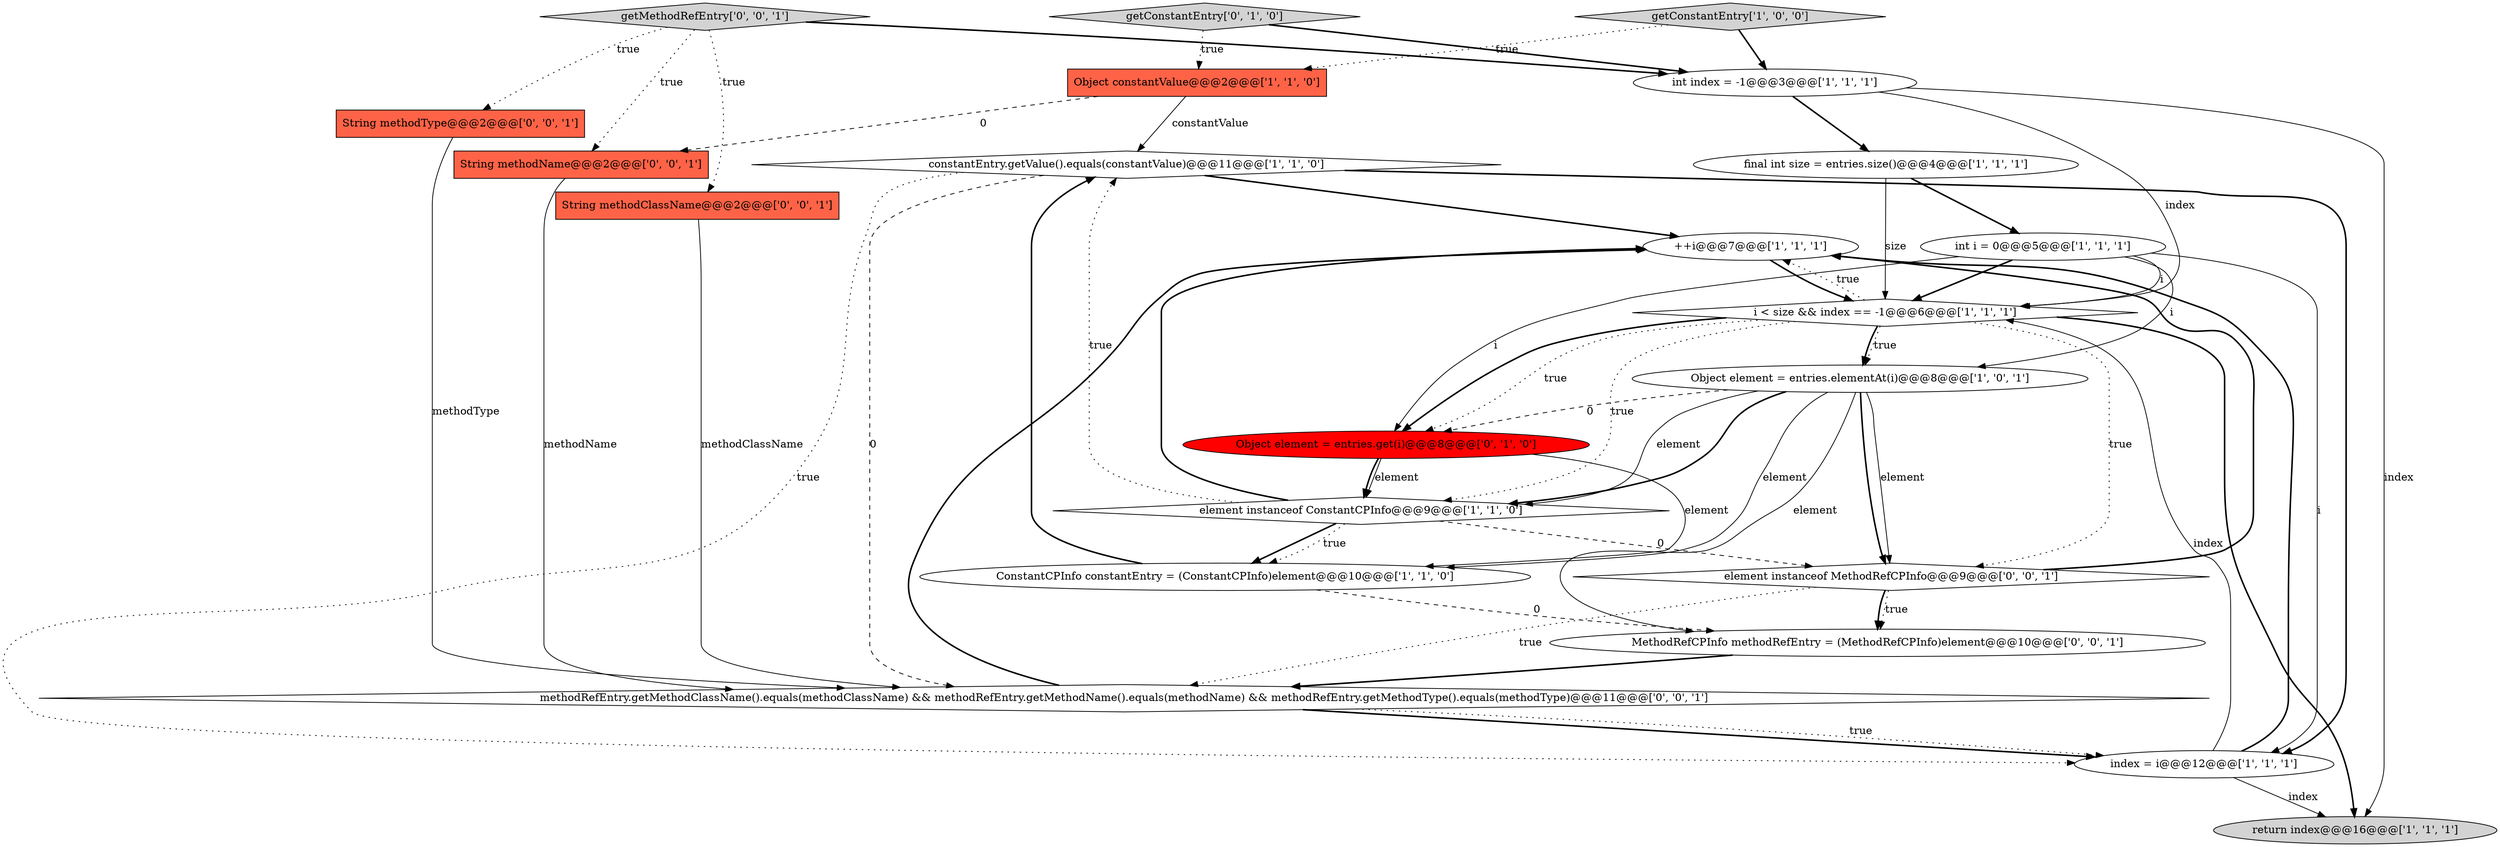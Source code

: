 digraph {
12 [style = filled, label = "getConstantEntry['1', '0', '0']", fillcolor = lightgray, shape = diamond image = "AAA0AAABBB1BBB"];
8 [style = filled, label = "ConstantCPInfo constantEntry = (ConstantCPInfo)element@@@10@@@['1', '1', '0']", fillcolor = white, shape = ellipse image = "AAA0AAABBB1BBB"];
3 [style = filled, label = "Object constantValue@@@2@@@['1', '1', '0']", fillcolor = tomato, shape = box image = "AAA0AAABBB1BBB"];
10 [style = filled, label = "return index@@@16@@@['1', '1', '1']", fillcolor = lightgray, shape = ellipse image = "AAA0AAABBB1BBB"];
17 [style = filled, label = "String methodType@@@2@@@['0', '0', '1']", fillcolor = tomato, shape = box image = "AAA0AAABBB3BBB"];
1 [style = filled, label = "int index = -1@@@3@@@['1', '1', '1']", fillcolor = white, shape = ellipse image = "AAA0AAABBB1BBB"];
16 [style = filled, label = "element instanceof MethodRefCPInfo@@@9@@@['0', '0', '1']", fillcolor = white, shape = diamond image = "AAA0AAABBB3BBB"];
2 [style = filled, label = "++i@@@7@@@['1', '1', '1']", fillcolor = white, shape = ellipse image = "AAA0AAABBB1BBB"];
11 [style = filled, label = "constantEntry.getValue().equals(constantValue)@@@11@@@['1', '1', '0']", fillcolor = white, shape = diamond image = "AAA0AAABBB1BBB"];
18 [style = filled, label = "String methodName@@@2@@@['0', '0', '1']", fillcolor = tomato, shape = box image = "AAA0AAABBB3BBB"];
9 [style = filled, label = "i < size && index == -1@@@6@@@['1', '1', '1']", fillcolor = white, shape = diamond image = "AAA0AAABBB1BBB"];
21 [style = filled, label = "methodRefEntry.getMethodClassName().equals(methodClassName) && methodRefEntry.getMethodName().equals(methodName) && methodRefEntry.getMethodType().equals(methodType)@@@11@@@['0', '0', '1']", fillcolor = white, shape = diamond image = "AAA0AAABBB3BBB"];
14 [style = filled, label = "getConstantEntry['0', '1', '0']", fillcolor = lightgray, shape = diamond image = "AAA0AAABBB2BBB"];
15 [style = filled, label = "String methodClassName@@@2@@@['0', '0', '1']", fillcolor = tomato, shape = box image = "AAA0AAABBB3BBB"];
0 [style = filled, label = "int i = 0@@@5@@@['1', '1', '1']", fillcolor = white, shape = ellipse image = "AAA0AAABBB1BBB"];
13 [style = filled, label = "Object element = entries.get(i)@@@8@@@['0', '1', '0']", fillcolor = red, shape = ellipse image = "AAA1AAABBB2BBB"];
6 [style = filled, label = "index = i@@@12@@@['1', '1', '1']", fillcolor = white, shape = ellipse image = "AAA0AAABBB1BBB"];
20 [style = filled, label = "getMethodRefEntry['0', '0', '1']", fillcolor = lightgray, shape = diamond image = "AAA0AAABBB3BBB"];
19 [style = filled, label = "MethodRefCPInfo methodRefEntry = (MethodRefCPInfo)element@@@10@@@['0', '0', '1']", fillcolor = white, shape = ellipse image = "AAA0AAABBB3BBB"];
5 [style = filled, label = "element instanceof ConstantCPInfo@@@9@@@['1', '1', '0']", fillcolor = white, shape = diamond image = "AAA0AAABBB1BBB"];
7 [style = filled, label = "final int size = entries.size()@@@4@@@['1', '1', '1']", fillcolor = white, shape = ellipse image = "AAA0AAABBB1BBB"];
4 [style = filled, label = "Object element = entries.elementAt(i)@@@8@@@['1', '0', '1']", fillcolor = white, shape = ellipse image = "AAA0AAABBB1BBB"];
15->21 [style = solid, label="methodClassName"];
4->16 [style = bold, label=""];
0->9 [style = solid, label="i"];
16->19 [style = dotted, label="true"];
5->8 [style = bold, label=""];
12->3 [style = dotted, label="true"];
8->19 [style = dashed, label="0"];
0->9 [style = bold, label=""];
13->8 [style = solid, label="element"];
21->6 [style = bold, label=""];
20->17 [style = dotted, label="true"];
0->13 [style = solid, label="i"];
3->18 [style = dashed, label="0"];
9->4 [style = bold, label=""];
11->6 [style = bold, label=""];
6->9 [style = solid, label="index"];
1->10 [style = solid, label="index"];
20->15 [style = dotted, label="true"];
17->21 [style = solid, label="methodType"];
4->16 [style = solid, label="element"];
7->0 [style = bold, label=""];
4->8 [style = solid, label="element"];
2->9 [style = bold, label=""];
0->4 [style = solid, label="i"];
9->10 [style = bold, label=""];
16->2 [style = bold, label=""];
4->5 [style = solid, label="element"];
16->19 [style = bold, label=""];
12->1 [style = bold, label=""];
3->11 [style = solid, label="constantValue"];
1->7 [style = bold, label=""];
20->1 [style = bold, label=""];
11->2 [style = bold, label=""];
14->1 [style = bold, label=""];
21->6 [style = dotted, label="true"];
4->19 [style = solid, label="element"];
21->2 [style = bold, label=""];
6->2 [style = bold, label=""];
5->16 [style = dashed, label="0"];
1->9 [style = solid, label="index"];
5->2 [style = bold, label=""];
6->10 [style = solid, label="index"];
9->5 [style = dotted, label="true"];
7->9 [style = solid, label="size"];
5->11 [style = dotted, label="true"];
11->6 [style = dotted, label="true"];
9->2 [style = dotted, label="true"];
9->13 [style = dotted, label="true"];
13->5 [style = bold, label=""];
14->3 [style = dotted, label="true"];
9->4 [style = dotted, label="true"];
20->18 [style = dotted, label="true"];
16->21 [style = dotted, label="true"];
9->16 [style = dotted, label="true"];
13->5 [style = solid, label="element"];
5->8 [style = dotted, label="true"];
4->13 [style = dashed, label="0"];
11->21 [style = dashed, label="0"];
8->11 [style = bold, label=""];
4->5 [style = bold, label=""];
0->6 [style = solid, label="i"];
18->21 [style = solid, label="methodName"];
9->13 [style = bold, label=""];
19->21 [style = bold, label=""];
}
